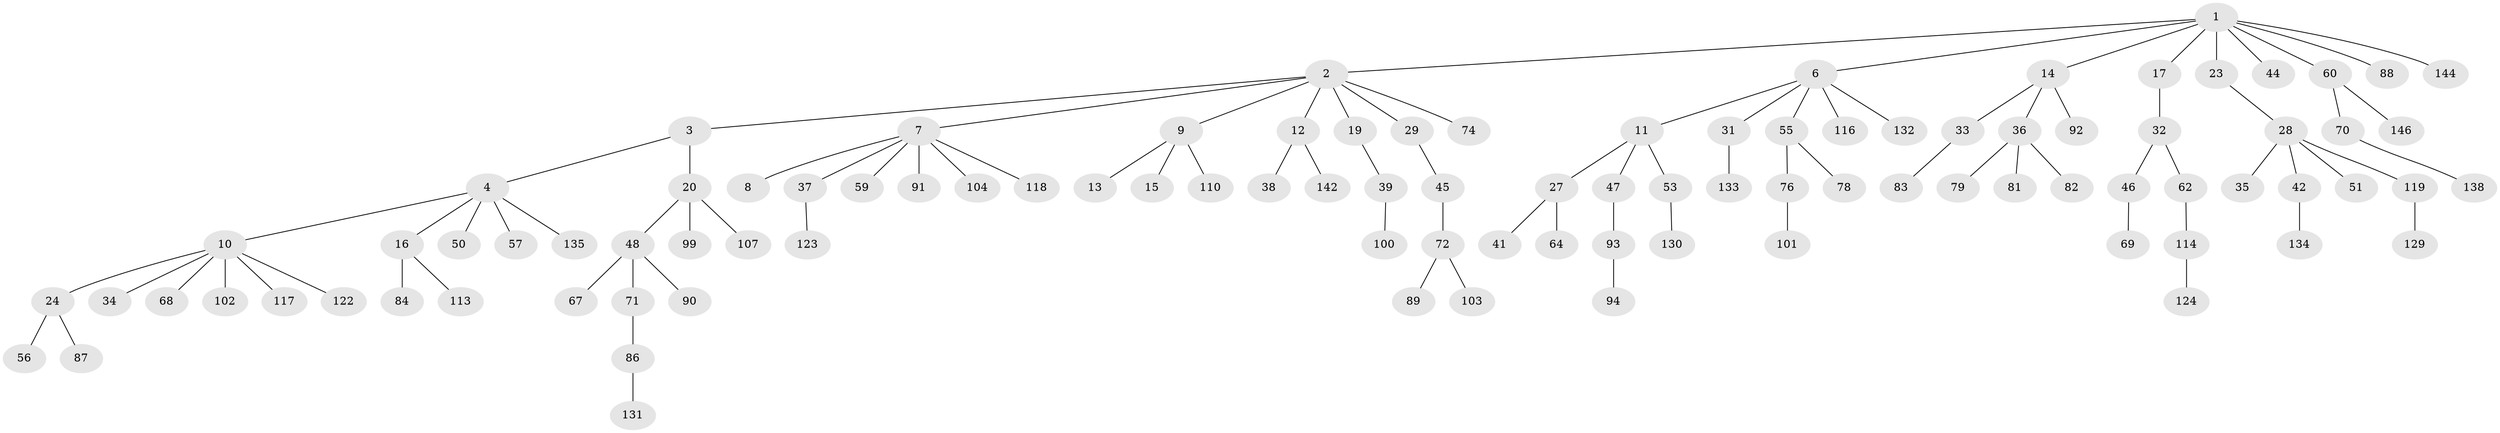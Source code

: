 // Generated by graph-tools (version 1.1) at 2025/24/03/03/25 07:24:08]
// undirected, 100 vertices, 99 edges
graph export_dot {
graph [start="1"]
  node [color=gray90,style=filled];
  1 [super="+5"];
  2 [super="+25"];
  3;
  4 [super="+49"];
  6 [super="+26"];
  7 [super="+22"];
  8;
  9 [super="+30"];
  10 [super="+21"];
  11 [super="+43"];
  12 [super="+108"];
  13 [super="+96"];
  14 [super="+109"];
  15 [super="+66"];
  16 [super="+54"];
  17 [super="+18"];
  19 [super="+136"];
  20 [super="+80"];
  23 [super="+112"];
  24 [super="+125"];
  27 [super="+61"];
  28 [super="+40"];
  29;
  31;
  32 [super="+52"];
  33;
  34;
  35;
  36 [super="+105"];
  37 [super="+97"];
  38;
  39 [super="+73"];
  41;
  42 [super="+58"];
  44;
  45 [super="+75"];
  46;
  47;
  48 [super="+63"];
  50;
  51 [super="+95"];
  53 [super="+127"];
  55;
  56;
  57;
  59;
  60 [super="+65"];
  62 [super="+137"];
  64 [super="+77"];
  67;
  68 [super="+145"];
  69;
  70 [super="+85"];
  71 [super="+143"];
  72 [super="+121"];
  74;
  76 [super="+111"];
  78;
  79;
  81 [super="+147"];
  82;
  83;
  84;
  86 [super="+98"];
  87;
  88;
  89;
  90;
  91 [super="+106"];
  92 [super="+128"];
  93 [super="+139"];
  94;
  99;
  100;
  101;
  102;
  103;
  104 [super="+141"];
  107 [super="+126"];
  110;
  113;
  114 [super="+115"];
  116;
  117;
  118;
  119 [super="+120"];
  122;
  123;
  124;
  129;
  130;
  131;
  132;
  133 [super="+140"];
  134;
  135;
  138;
  142;
  144;
  146;
  1 -- 2;
  1 -- 6;
  1 -- 17;
  1 -- 23;
  1 -- 88;
  1 -- 144;
  1 -- 60;
  1 -- 44;
  1 -- 14;
  2 -- 3;
  2 -- 7;
  2 -- 9;
  2 -- 12;
  2 -- 19;
  2 -- 29;
  2 -- 74;
  3 -- 4;
  3 -- 20;
  4 -- 10;
  4 -- 16;
  4 -- 135;
  4 -- 57;
  4 -- 50;
  6 -- 11;
  6 -- 116;
  6 -- 132;
  6 -- 31;
  6 -- 55;
  7 -- 8;
  7 -- 59;
  7 -- 91;
  7 -- 118;
  7 -- 104;
  7 -- 37;
  9 -- 13;
  9 -- 15;
  9 -- 110;
  10 -- 34;
  10 -- 68;
  10 -- 102;
  10 -- 24;
  10 -- 117;
  10 -- 122;
  11 -- 27;
  11 -- 53;
  11 -- 47;
  12 -- 38;
  12 -- 142;
  14 -- 33;
  14 -- 36;
  14 -- 92;
  16 -- 84;
  16 -- 113;
  17 -- 32;
  19 -- 39;
  20 -- 48;
  20 -- 99;
  20 -- 107;
  23 -- 28;
  24 -- 56;
  24 -- 87;
  27 -- 41;
  27 -- 64;
  28 -- 35;
  28 -- 42;
  28 -- 51;
  28 -- 119;
  29 -- 45;
  31 -- 133;
  32 -- 46;
  32 -- 62;
  33 -- 83;
  36 -- 79;
  36 -- 81;
  36 -- 82;
  37 -- 123;
  39 -- 100;
  42 -- 134;
  45 -- 72;
  46 -- 69;
  47 -- 93;
  48 -- 67;
  48 -- 90;
  48 -- 71;
  53 -- 130;
  55 -- 76;
  55 -- 78;
  60 -- 70;
  60 -- 146;
  62 -- 114;
  70 -- 138;
  71 -- 86;
  72 -- 89;
  72 -- 103;
  76 -- 101;
  86 -- 131;
  93 -- 94;
  114 -- 124;
  119 -- 129;
}
